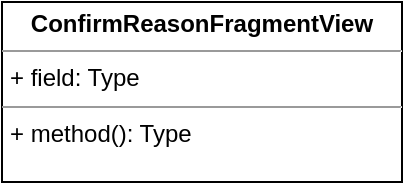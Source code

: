 <mxfile version="16.0.0" type="github">
  <diagram id="h4ZfP7sLJ3AfVhf9xzCG" name="Page-1">
    <mxGraphModel dx="1422" dy="772" grid="1" gridSize="10" guides="1" tooltips="1" connect="1" arrows="1" fold="1" page="1" pageScale="1" pageWidth="850" pageHeight="1100" math="0" shadow="0">
      <root>
        <mxCell id="0" />
        <mxCell id="1" parent="0" />
        <mxCell id="2tEF0uxQD95PX0fQifr8-1" value="&lt;p style=&quot;margin: 0px ; margin-top: 4px ; text-align: center&quot;&gt;&lt;b&gt;ConfirmReasonFragmentView&lt;/b&gt;&lt;/p&gt;&lt;hr size=&quot;1&quot;&gt;&lt;p style=&quot;margin: 0px ; margin-left: 4px&quot;&gt;+ field: Type&lt;/p&gt;&lt;hr size=&quot;1&quot;&gt;&lt;p style=&quot;margin: 0px ; margin-left: 4px&quot;&gt;+ method(): Type&lt;/p&gt;" style="verticalAlign=top;align=left;overflow=fill;fontSize=12;fontFamily=Helvetica;html=1;" vertex="1" parent="1">
          <mxGeometry x="120" y="120" width="200" height="90" as="geometry" />
        </mxCell>
      </root>
    </mxGraphModel>
  </diagram>
</mxfile>
